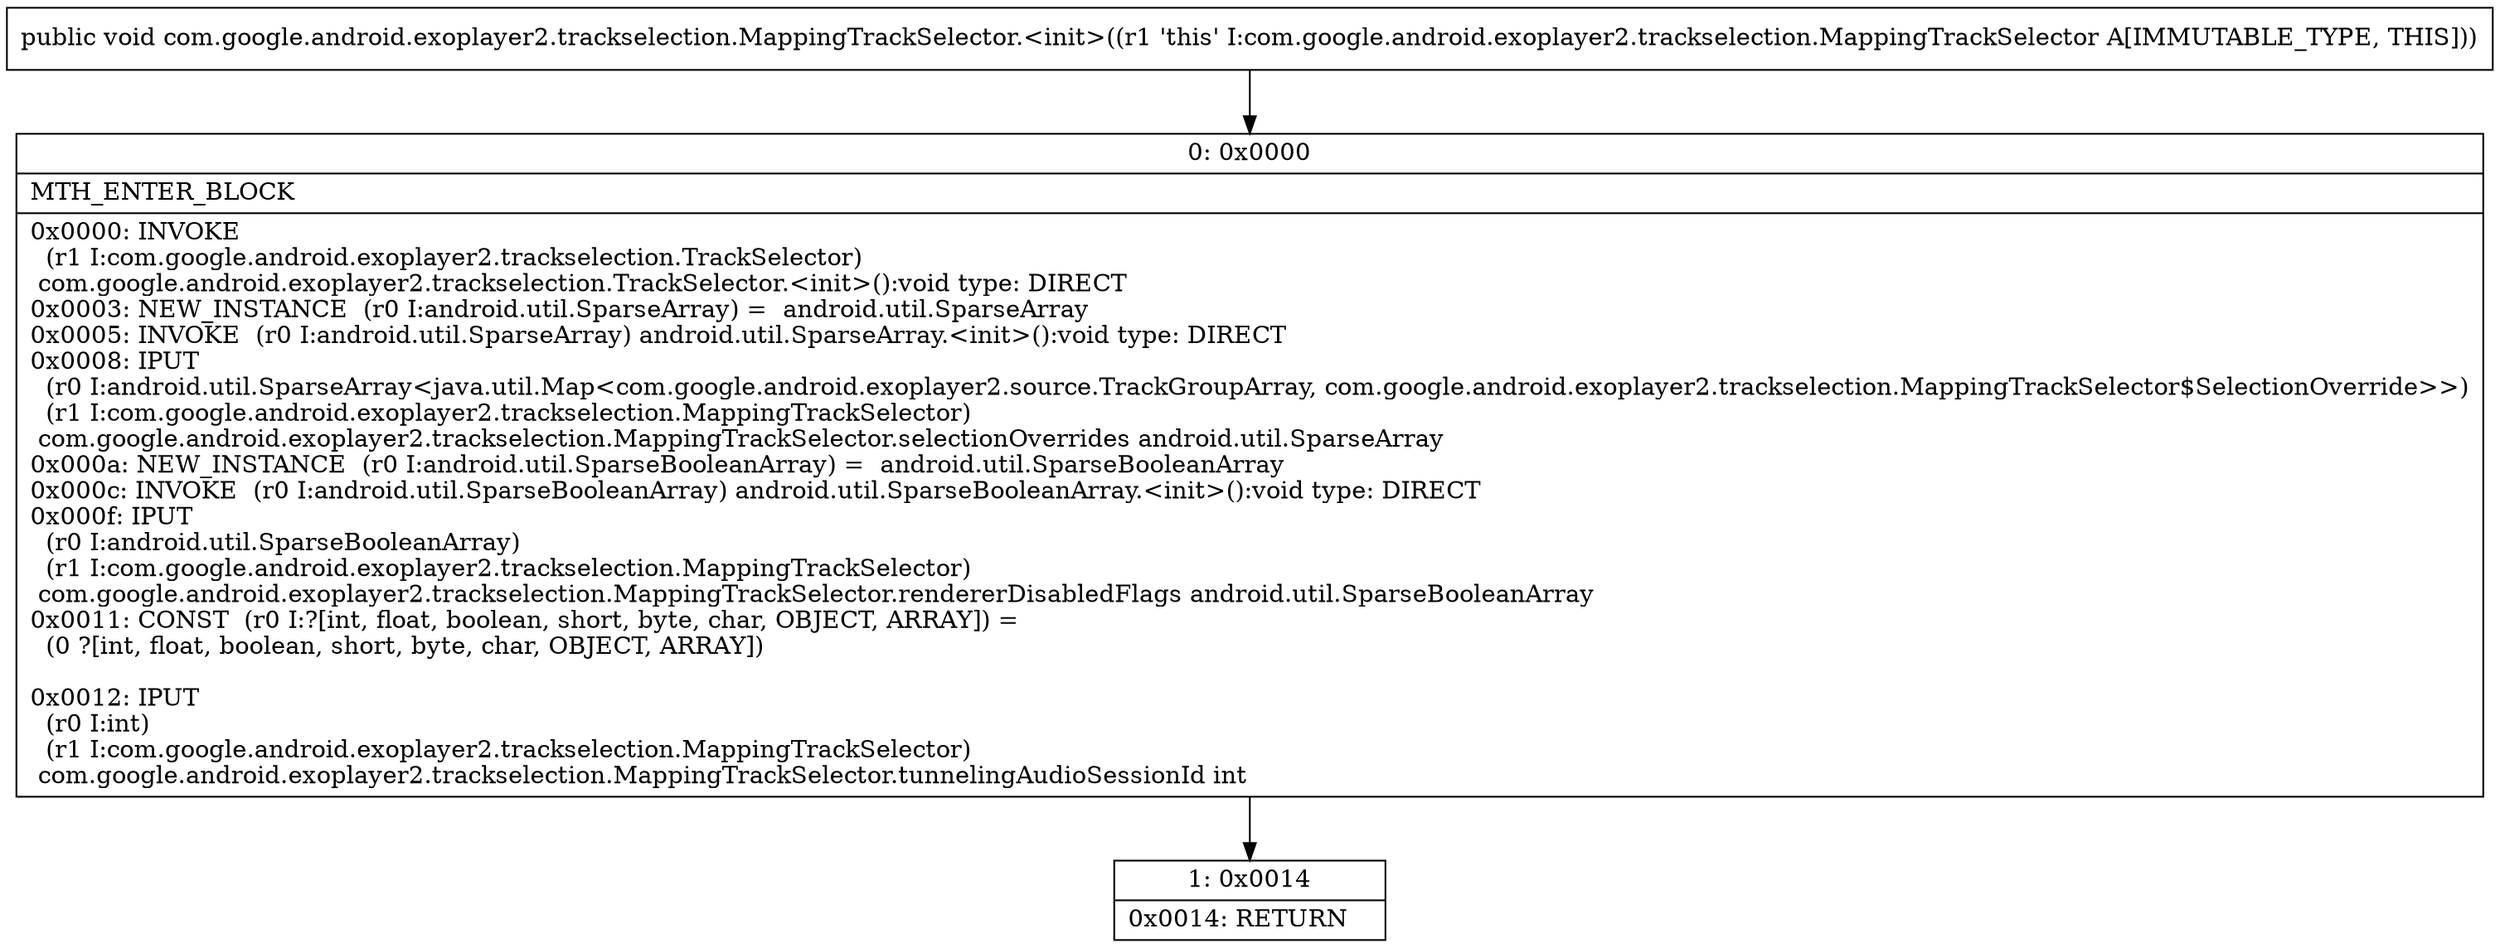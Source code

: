 digraph "CFG forcom.google.android.exoplayer2.trackselection.MappingTrackSelector.\<init\>()V" {
Node_0 [shape=record,label="{0\:\ 0x0000|MTH_ENTER_BLOCK\l|0x0000: INVOKE  \l  (r1 I:com.google.android.exoplayer2.trackselection.TrackSelector)\l com.google.android.exoplayer2.trackselection.TrackSelector.\<init\>():void type: DIRECT \l0x0003: NEW_INSTANCE  (r0 I:android.util.SparseArray) =  android.util.SparseArray \l0x0005: INVOKE  (r0 I:android.util.SparseArray) android.util.SparseArray.\<init\>():void type: DIRECT \l0x0008: IPUT  \l  (r0 I:android.util.SparseArray\<java.util.Map\<com.google.android.exoplayer2.source.TrackGroupArray, com.google.android.exoplayer2.trackselection.MappingTrackSelector$SelectionOverride\>\>)\l  (r1 I:com.google.android.exoplayer2.trackselection.MappingTrackSelector)\l com.google.android.exoplayer2.trackselection.MappingTrackSelector.selectionOverrides android.util.SparseArray \l0x000a: NEW_INSTANCE  (r0 I:android.util.SparseBooleanArray) =  android.util.SparseBooleanArray \l0x000c: INVOKE  (r0 I:android.util.SparseBooleanArray) android.util.SparseBooleanArray.\<init\>():void type: DIRECT \l0x000f: IPUT  \l  (r0 I:android.util.SparseBooleanArray)\l  (r1 I:com.google.android.exoplayer2.trackselection.MappingTrackSelector)\l com.google.android.exoplayer2.trackselection.MappingTrackSelector.rendererDisabledFlags android.util.SparseBooleanArray \l0x0011: CONST  (r0 I:?[int, float, boolean, short, byte, char, OBJECT, ARRAY]) = \l  (0 ?[int, float, boolean, short, byte, char, OBJECT, ARRAY])\l \l0x0012: IPUT  \l  (r0 I:int)\l  (r1 I:com.google.android.exoplayer2.trackselection.MappingTrackSelector)\l com.google.android.exoplayer2.trackselection.MappingTrackSelector.tunnelingAudioSessionId int \l}"];
Node_1 [shape=record,label="{1\:\ 0x0014|0x0014: RETURN   \l}"];
MethodNode[shape=record,label="{public void com.google.android.exoplayer2.trackselection.MappingTrackSelector.\<init\>((r1 'this' I:com.google.android.exoplayer2.trackselection.MappingTrackSelector A[IMMUTABLE_TYPE, THIS])) }"];
MethodNode -> Node_0;
Node_0 -> Node_1;
}


